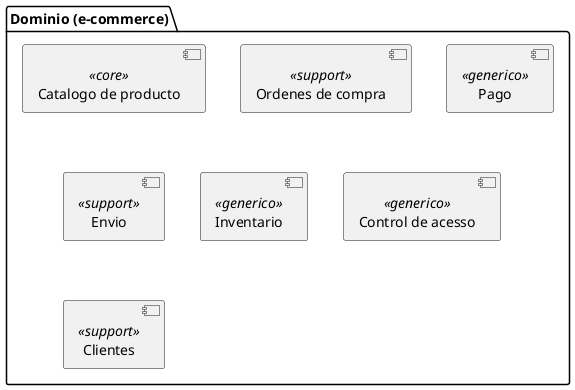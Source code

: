 @startuml

package "Dominio (e-commerce)" {
  [Catalogo de producto] <<core>> 
  [Ordenes de compra] <<support>>
  [Pago]<<generico>>
  [Envio]<<support>>
  [Inventario]<<generico>>
  [Control de acesso]<<generico>>
  [Clientes]<<support>>
}


@enduml

